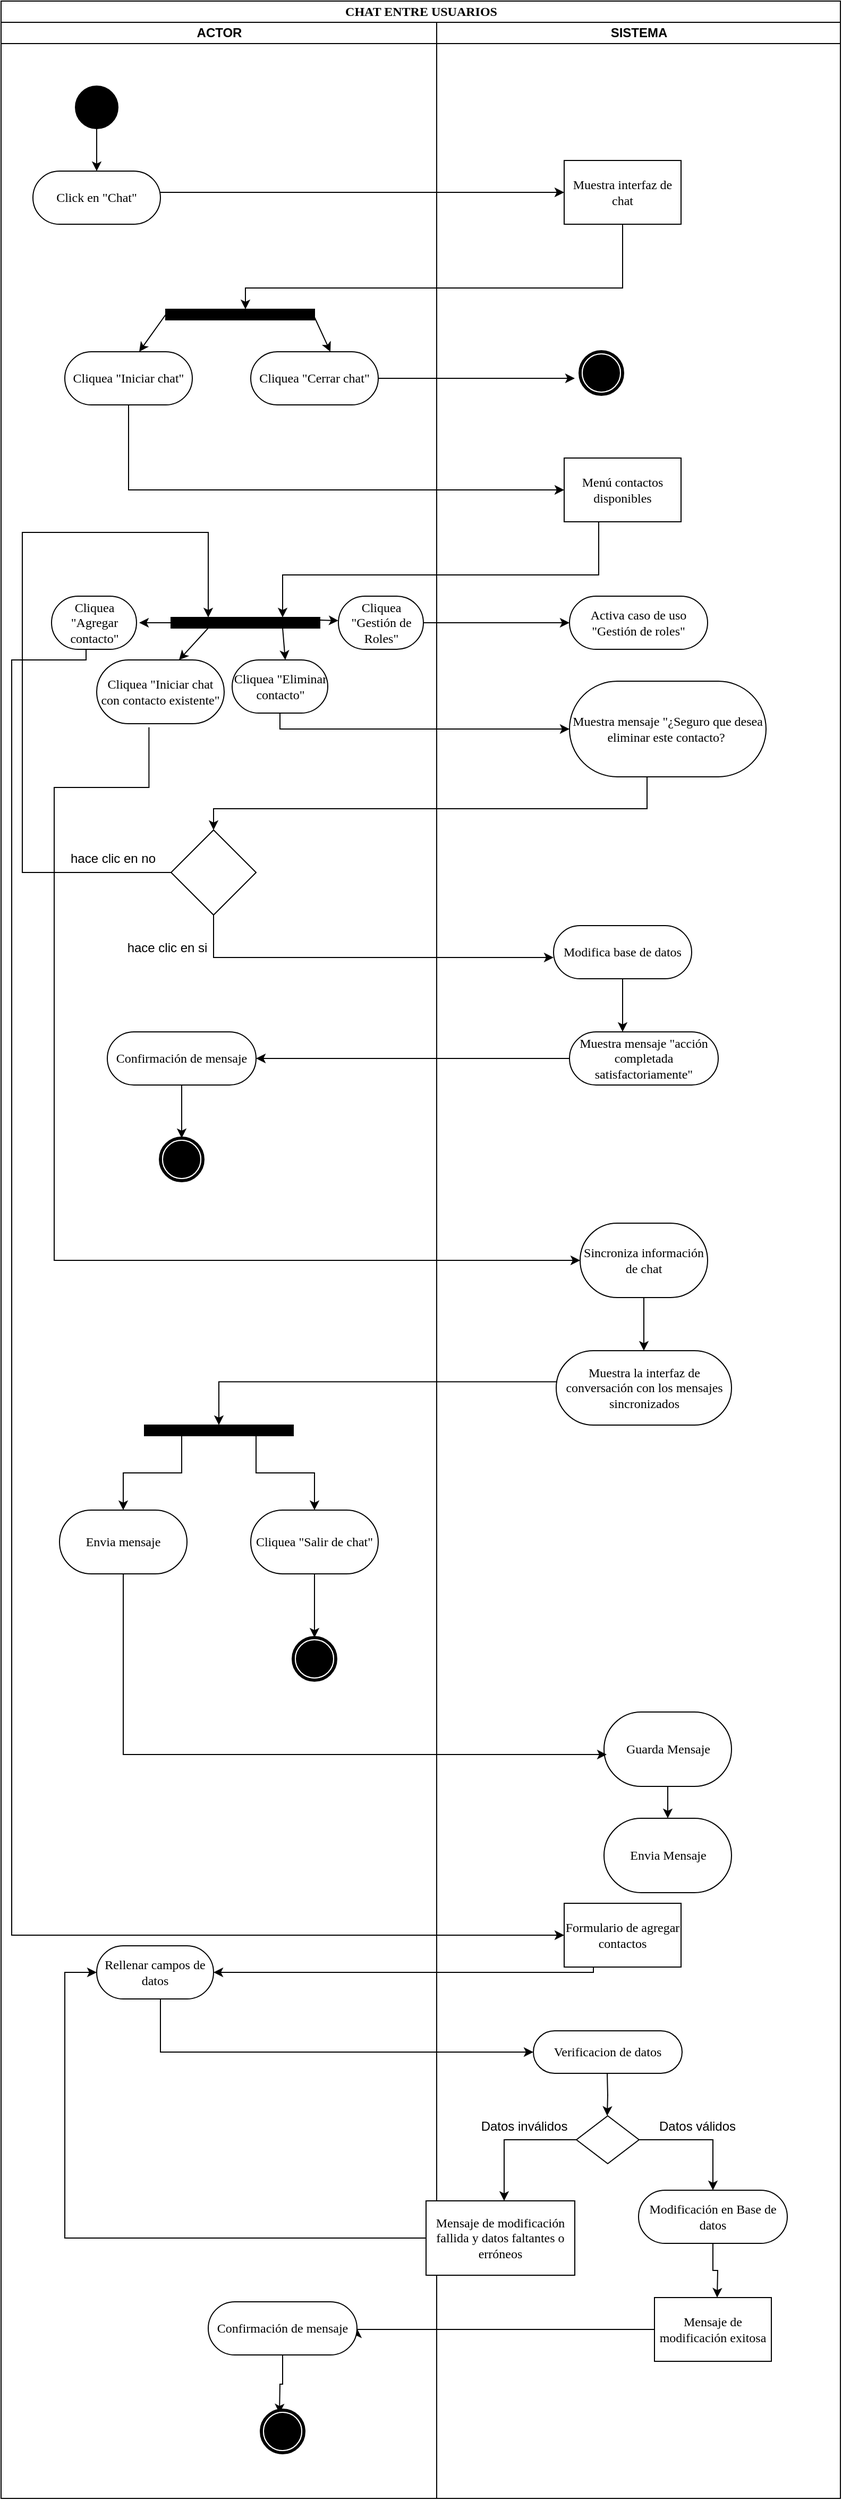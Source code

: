 <mxfile version="13.2.4" type="device"><diagram name="GU" id="0783ab3e-0a74-02c8-0abd-f7b4e66b4bec"><mxGraphModel dx="1182" dy="792" grid="1" gridSize="10" guides="1" tooltips="1" connect="1" arrows="1" fold="1" page="1" pageScale="1" pageWidth="850" pageHeight="1100" background="#ffffff" math="0" shadow="0"><root><mxCell id="0"/><mxCell id="1" parent="0"/><mxCell id="1c1d494c118603dd-1" value="CHAT ENTRE USUARIOS" style="swimlane;html=1;childLayout=stackLayout;startSize=20;rounded=0;shadow=0;comic=0;labelBackgroundColor=none;strokeWidth=1;fontFamily=Verdana;fontSize=12;align=center;" parent="1" vertex="1"><mxGeometry x="40" y="20" width="790" height="2350" as="geometry"/></mxCell><mxCell id="UD75knkwBjFGJXMuYrZk-16" style="edgeStyle=orthogonalEdgeStyle;rounded=0;orthogonalLoop=1;jettySize=auto;html=1;entryX=0.75;entryY=0;entryDx=0;entryDy=0;" parent="1c1d494c118603dd-1" target="UD75knkwBjFGJXMuYrZk-17" edge="1"><mxGeometry relative="1" as="geometry"><mxPoint x="217.5" y="580" as="targetPoint"/><mxPoint x="562.5" y="490" as="sourcePoint"/><Array as="points"><mxPoint x="563" y="540"/><mxPoint x="265" y="540"/></Array></mxGeometry></mxCell><mxCell id="1c1d494c118603dd-2" value="ACTOR" style="swimlane;html=1;startSize=20;" parent="1c1d494c118603dd-1" vertex="1"><mxGeometry y="20" width="410" height="2330" as="geometry"/></mxCell><mxCell id="UD75knkwBjFGJXMuYrZk-1" style="edgeStyle=orthogonalEdgeStyle;rounded=0;orthogonalLoop=1;jettySize=auto;html=1;entryX=0.5;entryY=0;entryDx=0;entryDy=0;" parent="1c1d494c118603dd-2" source="60571a20871a0731-4" target="60571a20871a0731-8" edge="1"><mxGeometry relative="1" as="geometry"/></mxCell><mxCell id="60571a20871a0731-4" value="" style="ellipse;whiteSpace=wrap;html=1;rounded=0;shadow=0;comic=0;labelBackgroundColor=none;strokeWidth=1;fillColor=#000000;fontFamily=Verdana;fontSize=12;align=center;" parent="1c1d494c118603dd-2" vertex="1"><mxGeometry x="70" y="60" width="40" height="40" as="geometry"/></mxCell><mxCell id="60571a20871a0731-8" value="Click en &quot;Chat&quot;" style="rounded=1;whiteSpace=wrap;html=1;shadow=0;comic=0;labelBackgroundColor=none;strokeWidth=1;fontFamily=Verdana;fontSize=12;align=center;arcSize=50;" parent="1c1d494c118603dd-2" vertex="1"><mxGeometry x="30" y="140" width="120" height="50" as="geometry"/></mxCell><mxCell id="27Tt0MbUw6HC33PXPwzt-55" value="Envia mensaje" style="rounded=1;whiteSpace=wrap;html=1;shadow=0;comic=0;labelBackgroundColor=none;strokeWidth=1;fontFamily=Verdana;fontSize=12;align=center;arcSize=50;" vertex="1" parent="1c1d494c118603dd-2"><mxGeometry x="55" y="1400" width="120" height="60" as="geometry"/></mxCell><mxCell id="27Tt0MbUw6HC33PXPwzt-57" style="edgeStyle=orthogonalEdgeStyle;rounded=0;orthogonalLoop=1;jettySize=auto;html=1;exitX=0.25;exitY=1;exitDx=0;exitDy=0;entryX=0.5;entryY=0;entryDx=0;entryDy=0;" edge="1" parent="1c1d494c118603dd-2" source="27Tt0MbUw6HC33PXPwzt-51" target="27Tt0MbUw6HC33PXPwzt-55"><mxGeometry relative="1" as="geometry"/></mxCell><mxCell id="27Tt0MbUw6HC33PXPwzt-58" style="edgeStyle=orthogonalEdgeStyle;rounded=0;orthogonalLoop=1;jettySize=auto;html=1;exitX=0.75;exitY=1;exitDx=0;exitDy=0;entryX=0.5;entryY=0;entryDx=0;entryDy=0;" edge="1" parent="1c1d494c118603dd-2" source="27Tt0MbUw6HC33PXPwzt-51" target="27Tt0MbUw6HC33PXPwzt-56"><mxGeometry relative="1" as="geometry"/></mxCell><mxCell id="27Tt0MbUw6HC33PXPwzt-51" value="" style="rounded=0;whiteSpace=wrap;html=1;fillColor=#000000;" vertex="1" parent="1c1d494c118603dd-2"><mxGeometry x="135" y="1320" width="140" height="10" as="geometry"/></mxCell><mxCell id="UD75knkwBjFGJXMuYrZk-31" value="" style="rhombus;whiteSpace=wrap;html=1;fillColor=#FFFFFF;" parent="1c1d494c118603dd-2" vertex="1"><mxGeometry x="160" y="760" width="80" height="80" as="geometry"/></mxCell><mxCell id="UD75knkwBjFGJXMuYrZk-7" value="" style="rounded=0;whiteSpace=wrap;html=1;fillColor=#000000;" parent="1c1d494c118603dd-2" vertex="1"><mxGeometry x="155" y="270" width="140" height="10" as="geometry"/></mxCell><mxCell id="UD75knkwBjFGJXMuYrZk-9" value="Cliquea &quot;Iniciar chat&quot;" style="rounded=1;whiteSpace=wrap;html=1;shadow=0;comic=0;labelBackgroundColor=none;strokeWidth=1;fontFamily=Verdana;fontSize=12;align=center;arcSize=50;" parent="1c1d494c118603dd-2" vertex="1"><mxGeometry x="60" y="310" width="120" height="50" as="geometry"/></mxCell><mxCell id="27Tt0MbUw6HC33PXPwzt-129" style="edgeStyle=orthogonalEdgeStyle;rounded=0;orthogonalLoop=1;jettySize=auto;html=1;entryX=0.5;entryY=0;entryDx=0;entryDy=0;exitX=0.5;exitY=1;exitDx=0;exitDy=0;" edge="1" parent="1c1d494c118603dd-2" source="27Tt0MbUw6HC33PXPwzt-116"><mxGeometry relative="1" as="geometry"><mxPoint x="262" y="2210" as="sourcePoint"/><mxPoint x="262" y="2250" as="targetPoint"/></mxGeometry></mxCell><mxCell id="27Tt0MbUw6HC33PXPwzt-59" value="" style="shape=mxgraph.bpmn.shape;html=1;verticalLabelPosition=bottom;labelBackgroundColor=#ffffff;verticalAlign=top;perimeter=ellipsePerimeter;outline=end;symbol=terminate;rounded=0;shadow=0;comic=0;strokeWidth=1;fontFamily=Verdana;fontSize=12;align=center;" vertex="1" parent="1c1d494c118603dd-2"><mxGeometry x="275" y="1520" width="40" height="40" as="geometry"/></mxCell><mxCell id="27Tt0MbUw6HC33PXPwzt-60" style="edgeStyle=orthogonalEdgeStyle;rounded=0;orthogonalLoop=1;jettySize=auto;html=1;exitX=0.5;exitY=1;exitDx=0;exitDy=0;" edge="1" parent="1c1d494c118603dd-2" source="27Tt0MbUw6HC33PXPwzt-56" target="27Tt0MbUw6HC33PXPwzt-59"><mxGeometry relative="1" as="geometry"/></mxCell><mxCell id="27Tt0MbUw6HC33PXPwzt-56" value="Cliquea &quot;Salir de chat&quot;" style="rounded=1;whiteSpace=wrap;html=1;shadow=0;comic=0;labelBackgroundColor=none;strokeWidth=1;fontFamily=Verdana;fontSize=12;align=center;arcSize=50;" vertex="1" parent="1c1d494c118603dd-2"><mxGeometry x="235" y="1400" width="120" height="60" as="geometry"/></mxCell><mxCell id="UD75knkwBjFGJXMuYrZk-11" value="Cliquea &quot;Cerrar chat&quot;" style="rounded=1;whiteSpace=wrap;html=1;shadow=0;comic=0;labelBackgroundColor=none;strokeWidth=1;fontFamily=Verdana;fontSize=12;align=center;arcSize=50;" parent="1c1d494c118603dd-2" vertex="1"><mxGeometry x="235" y="310" width="120" height="50" as="geometry"/></mxCell><mxCell id="UD75knkwBjFGJXMuYrZk-17" value="" style="rounded=0;whiteSpace=wrap;html=1;fillColor=#000000;" parent="1c1d494c118603dd-2" vertex="1"><mxGeometry x="160" y="560" width="140" height="10" as="geometry"/></mxCell><mxCell id="UD75knkwBjFGJXMuYrZk-19" value="Cliquea &quot;Agregar contacto&quot;" style="rounded=1;whiteSpace=wrap;html=1;shadow=0;comic=0;labelBackgroundColor=none;strokeWidth=1;fontFamily=Verdana;fontSize=12;align=center;arcSize=50;" parent="1c1d494c118603dd-2" vertex="1"><mxGeometry x="47.5" y="540" width="80" height="50" as="geometry"/></mxCell><mxCell id="UD75knkwBjFGJXMuYrZk-21" value="Cliquea &quot;Iniciar chat con contacto existente&quot;" style="rounded=1;whiteSpace=wrap;html=1;shadow=0;comic=0;labelBackgroundColor=none;strokeWidth=1;fontFamily=Verdana;fontSize=12;align=center;arcSize=50;" parent="1c1d494c118603dd-2" vertex="1"><mxGeometry x="90" y="600" width="120" height="60" as="geometry"/></mxCell><mxCell id="UD75knkwBjFGJXMuYrZk-23" value="Cliquea &quot;Eliminar contacto&quot;" style="rounded=1;whiteSpace=wrap;html=1;shadow=0;comic=0;labelBackgroundColor=none;strokeWidth=1;fontFamily=Verdana;fontSize=12;align=center;arcSize=50;" parent="1c1d494c118603dd-2" vertex="1"><mxGeometry x="217.5" y="600" width="90" height="50" as="geometry"/></mxCell><mxCell id="UD75knkwBjFGJXMuYrZk-25" value="Cliquea &quot;Gestión de Roles&quot;" style="rounded=1;whiteSpace=wrap;html=1;shadow=0;comic=0;labelBackgroundColor=none;strokeWidth=1;fontFamily=Verdana;fontSize=12;align=center;arcSize=50;" parent="1c1d494c118603dd-2" vertex="1"><mxGeometry x="317.5" y="540" width="80" height="50" as="geometry"/></mxCell><mxCell id="UD75knkwBjFGJXMuYrZk-36" style="edgeStyle=orthogonalEdgeStyle;rounded=0;orthogonalLoop=1;jettySize=auto;html=1;exitX=0;exitY=0.5;exitDx=0;exitDy=0;entryX=0.25;entryY=0;entryDx=0;entryDy=0;" parent="1c1d494c118603dd-2" source="UD75knkwBjFGJXMuYrZk-31" target="UD75knkwBjFGJXMuYrZk-17" edge="1"><mxGeometry relative="1" as="geometry"><mxPoint x="177.5" y="800" as="sourcePoint"/><Array as="points"><mxPoint x="20" y="800"/><mxPoint x="20" y="480"/><mxPoint x="195" y="480"/></Array></mxGeometry></mxCell><mxCell id="UD75knkwBjFGJXMuYrZk-34" value="hace clic en no" style="text;html=1;align=center;verticalAlign=middle;resizable=0;points=[];autosize=1;" parent="1c1d494c118603dd-2" vertex="1"><mxGeometry x="55" y="777" width="100" height="20" as="geometry"/></mxCell><mxCell id="UD75knkwBjFGJXMuYrZk-45" value="Confirmación de mensaje" style="rounded=1;whiteSpace=wrap;html=1;shadow=0;comic=0;labelBackgroundColor=none;strokeWidth=1;fontFamily=Verdana;fontSize=12;align=center;arcSize=50;" parent="1c1d494c118603dd-2" vertex="1"><mxGeometry x="100" y="950" width="140" height="50" as="geometry"/></mxCell><mxCell id="UD75knkwBjFGJXMuYrZk-100" value="" style="shape=mxgraph.bpmn.shape;html=1;verticalLabelPosition=bottom;labelBackgroundColor=#ffffff;verticalAlign=top;perimeter=ellipsePerimeter;outline=end;symbol=terminate;rounded=0;shadow=0;comic=0;strokeWidth=1;fontFamily=Verdana;fontSize=12;align=center;" parent="1c1d494c118603dd-2" vertex="1"><mxGeometry x="150" y="1050" width="40" height="40" as="geometry"/></mxCell><mxCell id="UD75knkwBjFGJXMuYrZk-26" style="edgeStyle=orthogonalEdgeStyle;rounded=0;orthogonalLoop=1;jettySize=auto;html=1;exitX=1;exitY=0.5;exitDx=0;exitDy=0;entryX=0;entryY=0.5;entryDx=0;entryDy=0;" parent="1c1d494c118603dd-1" source="UD75knkwBjFGJXMuYrZk-25" target="UD75knkwBjFGJXMuYrZk-27" edge="1"><mxGeometry relative="1" as="geometry"><mxPoint x="560" y="585" as="targetPoint"/></mxGeometry></mxCell><mxCell id="UD75knkwBjFGJXMuYrZk-14" style="edgeStyle=orthogonalEdgeStyle;rounded=0;orthogonalLoop=1;jettySize=auto;html=1;entryX=0;entryY=0.5;entryDx=0;entryDy=0;" parent="1c1d494c118603dd-1" source="UD75knkwBjFGJXMuYrZk-9" target="UD75knkwBjFGJXMuYrZk-15" edge="1"><mxGeometry relative="1" as="geometry"><mxPoint x="490" y="460" as="targetPoint"/><Array as="points"><mxPoint x="120" y="460"/></Array></mxGeometry></mxCell><mxCell id="UD75knkwBjFGJXMuYrZk-2" style="edgeStyle=orthogonalEdgeStyle;rounded=0;orthogonalLoop=1;jettySize=auto;html=1;entryX=0;entryY=0.5;entryDx=0;entryDy=0;" parent="1c1d494c118603dd-1" source="60571a20871a0731-8" target="UD75knkwBjFGJXMuYrZk-4" edge="1"><mxGeometry relative="1" as="geometry"><mxPoint x="490" y="185" as="targetPoint"/><Array as="points"><mxPoint x="240" y="180"/><mxPoint x="240" y="180"/></Array></mxGeometry></mxCell><mxCell id="UD75knkwBjFGJXMuYrZk-28" style="edgeStyle=orthogonalEdgeStyle;rounded=0;orthogonalLoop=1;jettySize=auto;html=1;" parent="1c1d494c118603dd-1" source="UD75knkwBjFGJXMuYrZk-23" target="UD75knkwBjFGJXMuYrZk-29" edge="1"><mxGeometry relative="1" as="geometry"><mxPoint x="520" y="660" as="targetPoint"/><Array as="points"><mxPoint x="263" y="685"/></Array></mxGeometry></mxCell><mxCell id="1c1d494c118603dd-4" value="SISTEMA" style="swimlane;html=1;startSize=20;" parent="1c1d494c118603dd-1" vertex="1"><mxGeometry x="410" y="20" width="380" height="2330" as="geometry"/></mxCell><mxCell id="27Tt0MbUw6HC33PXPwzt-111" style="edgeStyle=orthogonalEdgeStyle;rounded=0;orthogonalLoop=1;jettySize=auto;html=1;exitX=0;exitY=0.5;exitDx=0;exitDy=0;entryX=0;entryY=0.5;entryDx=0;entryDy=0;" edge="1" parent="1c1d494c118603dd-4" source="27Tt0MbUw6HC33PXPwzt-117" target="27Tt0MbUw6HC33PXPwzt-114"><mxGeometry relative="1" as="geometry"><mxPoint x="-350" y="1970" as="targetPoint"/><Array as="points"><mxPoint x="-350" y="2085"/><mxPoint x="-350" y="1835"/></Array></mxGeometry></mxCell><mxCell id="27Tt0MbUw6HC33PXPwzt-112" style="edgeStyle=orthogonalEdgeStyle;rounded=0;orthogonalLoop=1;jettySize=auto;html=1;exitX=0.5;exitY=1;exitDx=0;exitDy=0;entryX=0;entryY=0.5;entryDx=0;entryDy=0;" edge="1" parent="1c1d494c118603dd-4" source="27Tt0MbUw6HC33PXPwzt-114" target="27Tt0MbUw6HC33PXPwzt-120"><mxGeometry relative="1" as="geometry"><mxPoint x="50" y="1910" as="targetPoint"/><Array as="points"><mxPoint x="-260" y="1910"/></Array></mxGeometry></mxCell><mxCell id="27Tt0MbUw6HC33PXPwzt-113" style="edgeStyle=orthogonalEdgeStyle;rounded=0;orthogonalLoop=1;jettySize=auto;html=1;entryX=1;entryY=0.5;entryDx=0;entryDy=0;exitX=0.5;exitY=1;exitDx=0;exitDy=0;" edge="1" parent="1c1d494c118603dd-4" source="27Tt0MbUw6HC33PXPwzt-124" target="27Tt0MbUw6HC33PXPwzt-116"><mxGeometry relative="1" as="geometry"><Array as="points"><mxPoint x="260" y="2171"/><mxPoint x="-75" y="2171"/></Array></mxGeometry></mxCell><mxCell id="27Tt0MbUw6HC33PXPwzt-114" value="Rellenar campos de datos" style="rounded=1;whiteSpace=wrap;html=1;shadow=0;comic=0;labelBackgroundColor=none;strokeWidth=1;fontFamily=Verdana;fontSize=12;align=center;arcSize=50;" vertex="1" parent="1c1d494c118603dd-4"><mxGeometry x="-320" y="1810" width="110" height="50" as="geometry"/></mxCell><mxCell id="27Tt0MbUw6HC33PXPwzt-115" value="" style="shape=mxgraph.bpmn.shape;html=1;verticalLabelPosition=bottom;labelBackgroundColor=#ffffff;verticalAlign=top;perimeter=ellipsePerimeter;outline=end;symbol=terminate;rounded=0;shadow=0;comic=0;strokeWidth=1;fontFamily=Verdana;fontSize=12;align=center;" vertex="1" parent="1c1d494c118603dd-4"><mxGeometry x="-165" y="2247" width="40" height="40" as="geometry"/></mxCell><mxCell id="27Tt0MbUw6HC33PXPwzt-116" value="Confirmación de mensaje" style="rounded=1;whiteSpace=wrap;html=1;shadow=0;comic=0;labelBackgroundColor=none;strokeWidth=1;fontFamily=Verdana;fontSize=12;align=center;arcSize=50;" vertex="1" parent="1c1d494c118603dd-4"><mxGeometry x="-215" y="2145" width="140" height="50" as="geometry"/></mxCell><mxCell id="27Tt0MbUw6HC33PXPwzt-117" value="Mensaje de modificación fallida y datos faltantes o erróneos" style="rounded=0;whiteSpace=wrap;html=1;shadow=0;comic=0;labelBackgroundColor=none;strokeWidth=1;fontFamily=Verdana;fontSize=12;align=center;arcSize=50;" vertex="1" parent="1c1d494c118603dd-4"><mxGeometry x="-10" y="2050" width="140" height="70" as="geometry"/></mxCell><mxCell id="27Tt0MbUw6HC33PXPwzt-122" style="edgeStyle=orthogonalEdgeStyle;rounded=0;orthogonalLoop=1;jettySize=auto;html=1;entryX=0.5;entryY=0;entryDx=0;entryDy=0;" edge="1" parent="1c1d494c118603dd-4" source="27Tt0MbUw6HC33PXPwzt-119" target="27Tt0MbUw6HC33PXPwzt-123"><mxGeometry relative="1" as="geometry"><mxPoint x="-150" y="2040" as="targetPoint"/><Array as="points"><mxPoint x="260" y="1993"/></Array></mxGeometry></mxCell><mxCell id="27Tt0MbUw6HC33PXPwzt-126" style="edgeStyle=orthogonalEdgeStyle;rounded=0;orthogonalLoop=1;jettySize=auto;html=1;exitX=0;exitY=0.5;exitDx=0;exitDy=0;entryX=0.5;entryY=0;entryDx=0;entryDy=0;" edge="1" parent="1c1d494c118603dd-4"><mxGeometry relative="1" as="geometry"><mxPoint x="63.5" y="2050" as="targetPoint"/><Array as="points"><mxPoint x="63.5" y="1993"/></Array><mxPoint x="135" y="1992.5" as="sourcePoint"/></mxGeometry></mxCell><mxCell id="27Tt0MbUw6HC33PXPwzt-127" style="edgeStyle=orthogonalEdgeStyle;rounded=0;orthogonalLoop=1;jettySize=auto;html=1;entryX=0.5;entryY=0;entryDx=0;entryDy=0;" edge="1" parent="1c1d494c118603dd-4"><mxGeometry relative="1" as="geometry"><mxPoint x="160.5" y="1930" as="sourcePoint"/><mxPoint x="160.5" y="1970" as="targetPoint"/></mxGeometry></mxCell><mxCell id="27Tt0MbUw6HC33PXPwzt-124" value="Mensaje de modificación exitosa" style="rounded=0;whiteSpace=wrap;html=1;shadow=0;comic=0;labelBackgroundColor=none;strokeWidth=1;fontFamily=Verdana;fontSize=12;align=center;arcSize=50;" vertex="1" parent="1c1d494c118603dd-4"><mxGeometry x="205" y="2141" width="110" height="60" as="geometry"/></mxCell><mxCell id="27Tt0MbUw6HC33PXPwzt-123" value="Modificación en Base de datos" style="rounded=1;whiteSpace=wrap;html=1;shadow=0;comic=0;labelBackgroundColor=none;strokeWidth=1;fontFamily=Verdana;fontSize=12;align=center;arcSize=50;" vertex="1" parent="1c1d494c118603dd-4"><mxGeometry x="190" y="2040" width="140" height="50" as="geometry"/></mxCell><mxCell id="27Tt0MbUw6HC33PXPwzt-121" value="Datos válidos" style="text;html=1;align=center;verticalAlign=middle;resizable=0;points=[];autosize=1;" vertex="1" parent="1c1d494c118603dd-4"><mxGeometry x="200" y="1970" width="90" height="20" as="geometry"/></mxCell><mxCell id="27Tt0MbUw6HC33PXPwzt-120" value="Verificacion de datos" style="rounded=1;whiteSpace=wrap;html=1;shadow=0;comic=0;labelBackgroundColor=none;strokeWidth=1;fontFamily=Verdana;fontSize=12;align=center;arcSize=50;" vertex="1" parent="1c1d494c118603dd-4"><mxGeometry x="91" y="1890" width="140" height="40" as="geometry"/></mxCell><mxCell id="27Tt0MbUw6HC33PXPwzt-119" value="" style="rhombus;whiteSpace=wrap;html=1;fillColor=#FFFFFF;" vertex="1" parent="1c1d494c118603dd-4"><mxGeometry x="131.5" y="1970" width="59" height="45" as="geometry"/></mxCell><mxCell id="27Tt0MbUw6HC33PXPwzt-118" value="Datos inválidos" style="text;html=1;align=center;verticalAlign=middle;resizable=0;points=[];autosize=1;" vertex="1" parent="1c1d494c118603dd-4"><mxGeometry x="31.5" y="1970" width="100" height="20" as="geometry"/></mxCell><mxCell id="27Tt0MbUw6HC33PXPwzt-47" value="Muestra la interfaz de conversación con los mensajes sincronizados" style="rounded=1;whiteSpace=wrap;html=1;shadow=0;comic=0;labelBackgroundColor=none;strokeWidth=1;fontFamily=Verdana;fontSize=12;align=center;arcSize=50;" vertex="1" parent="1c1d494c118603dd-4"><mxGeometry x="112.5" y="1250" width="165" height="70" as="geometry"/></mxCell><mxCell id="UD75knkwBjFGJXMuYrZk-4" value="Muestra interfaz de chat" style="rounded=0;whiteSpace=wrap;html=1;shadow=0;comic=0;labelBackgroundColor=none;strokeWidth=1;fontFamily=Verdana;fontSize=12;align=center;arcSize=50;" parent="1c1d494c118603dd-4" vertex="1"><mxGeometry x="120" y="130" width="110" height="60" as="geometry"/></mxCell><mxCell id="UD75knkwBjFGJXMuYrZk-13" value="" style="shape=mxgraph.bpmn.shape;html=1;verticalLabelPosition=bottom;labelBackgroundColor=#ffffff;verticalAlign=top;perimeter=ellipsePerimeter;outline=end;symbol=terminate;rounded=0;shadow=0;comic=0;strokeWidth=1;fontFamily=Verdana;fontSize=12;align=center;" parent="1c1d494c118603dd-4" vertex="1"><mxGeometry x="135" y="310" width="40" height="40" as="geometry"/></mxCell><mxCell id="UD75knkwBjFGJXMuYrZk-15" value="Menú contactos disponibles" style="rounded=0;whiteSpace=wrap;html=1;shadow=0;comic=0;labelBackgroundColor=none;strokeWidth=1;fontFamily=Verdana;fontSize=12;align=center;arcSize=50;" parent="1c1d494c118603dd-4" vertex="1"><mxGeometry x="120" y="410" width="110" height="60" as="geometry"/></mxCell><mxCell id="UD75knkwBjFGJXMuYrZk-27" value="Activa caso de uso &quot;Gestión de roles&quot;" style="rounded=1;whiteSpace=wrap;html=1;shadow=0;comic=0;labelBackgroundColor=none;strokeWidth=1;fontFamily=Verdana;fontSize=12;align=center;arcSize=50;" parent="1c1d494c118603dd-4" vertex="1"><mxGeometry x="125" y="540" width="130" height="50" as="geometry"/></mxCell><mxCell id="27Tt0MbUw6HC33PXPwzt-24" value="Sincroniza información de chat" style="rounded=1;whiteSpace=wrap;html=1;shadow=0;comic=0;labelBackgroundColor=none;strokeWidth=1;fontFamily=Verdana;fontSize=12;align=center;arcSize=50;" vertex="1" parent="1c1d494c118603dd-4"><mxGeometry x="135" y="1130" width="120" height="70" as="geometry"/></mxCell><mxCell id="27Tt0MbUw6HC33PXPwzt-48" style="edgeStyle=orthogonalEdgeStyle;rounded=0;orthogonalLoop=1;jettySize=auto;html=1;" edge="1" parent="1c1d494c118603dd-4"><mxGeometry relative="1" as="geometry"><mxPoint x="195" y="1250" as="targetPoint"/><mxPoint x="195" y="1200" as="sourcePoint"/></mxGeometry></mxCell><mxCell id="27Tt0MbUw6HC33PXPwzt-125" style="edgeStyle=orthogonalEdgeStyle;rounded=0;orthogonalLoop=1;jettySize=auto;html=1;exitX=0.25;exitY=1;exitDx=0;exitDy=0;entryX=1;entryY=0.5;entryDx=0;entryDy=0;" edge="1" parent="1c1d494c118603dd-4" source="UD75knkwBjFGJXMuYrZk-74" target="27Tt0MbUw6HC33PXPwzt-114"><mxGeometry relative="1" as="geometry"><Array as="points"><mxPoint x="148" y="1835"/></Array></mxGeometry></mxCell><mxCell id="UD75knkwBjFGJXMuYrZk-74" value="Formulario de agregar contactos" style="rounded=0;whiteSpace=wrap;html=1;shadow=0;comic=0;labelBackgroundColor=none;strokeWidth=1;fontFamily=Verdana;fontSize=12;align=center;arcSize=50;" parent="1c1d494c118603dd-4" vertex="1"><mxGeometry x="120" y="1770" width="110" height="60" as="geometry"/></mxCell><mxCell id="27Tt0MbUw6HC33PXPwzt-65" value="" style="edgeStyle=orthogonalEdgeStyle;rounded=0;orthogonalLoop=1;jettySize=auto;html=1;" edge="1" parent="1c1d494c118603dd-4" source="27Tt0MbUw6HC33PXPwzt-62" target="27Tt0MbUw6HC33PXPwzt-64"><mxGeometry relative="1" as="geometry"/></mxCell><mxCell id="27Tt0MbUw6HC33PXPwzt-62" value="Guarda Mensaje" style="rounded=1;whiteSpace=wrap;html=1;shadow=0;comic=0;labelBackgroundColor=none;strokeWidth=1;fontFamily=Verdana;fontSize=12;align=center;arcSize=50;" vertex="1" parent="1c1d494c118603dd-4"><mxGeometry x="157.5" y="1590" width="120" height="70" as="geometry"/></mxCell><mxCell id="UD75knkwBjFGJXMuYrZk-29" value="Muestra mensaje &quot;¿Seguro que desea eliminar este contacto?&amp;nbsp;" style="rounded=1;whiteSpace=wrap;html=1;shadow=0;comic=0;labelBackgroundColor=none;strokeWidth=1;fontFamily=Verdana;fontSize=12;align=center;arcSize=50;" parent="1c1d494c118603dd-4" vertex="1"><mxGeometry x="125" y="620" width="185" height="90" as="geometry"/></mxCell><mxCell id="UD75knkwBjFGJXMuYrZk-38" value="Modifica base de datos" style="rounded=1;whiteSpace=wrap;html=1;shadow=0;comic=0;labelBackgroundColor=none;strokeWidth=1;fontFamily=Verdana;fontSize=12;align=center;arcSize=50;" parent="1c1d494c118603dd-4" vertex="1"><mxGeometry x="110" y="850" width="130" height="50" as="geometry"/></mxCell><mxCell id="UD75knkwBjFGJXMuYrZk-43" value="Muestra mensaje &quot;acción completada satisfactoriamente&quot;" style="rounded=1;whiteSpace=wrap;html=1;shadow=0;comic=0;labelBackgroundColor=none;strokeWidth=1;fontFamily=Verdana;fontSize=12;align=center;arcSize=50;" parent="1c1d494c118603dd-4" vertex="1"><mxGeometry x="125" y="950" width="140" height="50" as="geometry"/></mxCell><mxCell id="27Tt0MbUw6HC33PXPwzt-64" value="Envia Mensaje" style="rounded=1;whiteSpace=wrap;html=1;shadow=0;comic=0;labelBackgroundColor=none;strokeWidth=1;fontFamily=Verdana;fontSize=12;align=center;arcSize=50;" vertex="1" parent="1c1d494c118603dd-4"><mxGeometry x="157.5" y="1690" width="120" height="70" as="geometry"/></mxCell><mxCell id="27Tt0MbUw6HC33PXPwzt-128" style="edgeStyle=orthogonalEdgeStyle;rounded=0;orthogonalLoop=1;jettySize=auto;html=1;entryX=0.5;entryY=0;entryDx=0;entryDy=0;exitX=0.5;exitY=1;exitDx=0;exitDy=0;" edge="1" parent="1c1d494c118603dd-4" source="27Tt0MbUw6HC33PXPwzt-123"><mxGeometry relative="1" as="geometry"><mxPoint x="264" y="2101" as="sourcePoint"/><mxPoint x="264" y="2141" as="targetPoint"/></mxGeometry></mxCell><mxCell id="27Tt0MbUw6HC33PXPwzt-49" style="edgeStyle=orthogonalEdgeStyle;rounded=0;orthogonalLoop=1;jettySize=auto;html=1;exitX=0.41;exitY=1.056;exitDx=0;exitDy=0;exitPerimeter=0;entryX=0;entryY=0.5;entryDx=0;entryDy=0;" edge="1" parent="1c1d494c118603dd-1" source="UD75knkwBjFGJXMuYrZk-21" target="27Tt0MbUw6HC33PXPwzt-24"><mxGeometry relative="1" as="geometry"><mxPoint x="60" y="1180" as="targetPoint"/><mxPoint x="140" y="690" as="sourcePoint"/><Array as="points"><mxPoint x="139" y="740"/><mxPoint x="50" y="740"/><mxPoint x="50" y="1185"/></Array></mxGeometry></mxCell><mxCell id="27Tt0MbUw6HC33PXPwzt-53" style="edgeStyle=orthogonalEdgeStyle;rounded=0;orthogonalLoop=1;jettySize=auto;html=1;exitX=0.005;exitY=0.417;exitDx=0;exitDy=0;exitPerimeter=0;entryX=0.5;entryY=0;entryDx=0;entryDy=0;" edge="1" parent="1c1d494c118603dd-1" source="27Tt0MbUw6HC33PXPwzt-47" target="27Tt0MbUw6HC33PXPwzt-51"><mxGeometry relative="1" as="geometry"><mxPoint x="220" y="1300" as="targetPoint"/><mxPoint x="515" y="1300" as="sourcePoint"/></mxGeometry></mxCell><mxCell id="UD75knkwBjFGJXMuYrZk-5" style="edgeStyle=orthogonalEdgeStyle;rounded=0;orthogonalLoop=1;jettySize=auto;html=1;" parent="1" source="UD75knkwBjFGJXMuYrZk-4" edge="1"><mxGeometry relative="1" as="geometry"><mxPoint x="270" y="310" as="targetPoint"/><Array as="points"><mxPoint x="625" y="290"/><mxPoint x="270" y="290"/></Array></mxGeometry></mxCell><mxCell id="UD75knkwBjFGJXMuYrZk-8" style="rounded=0;orthogonalLoop=1;jettySize=auto;html=1;exitX=0;exitY=0.5;exitDx=0;exitDy=0;" parent="1" source="UD75knkwBjFGJXMuYrZk-7" edge="1"><mxGeometry relative="1" as="geometry"><mxPoint x="170" y="350" as="targetPoint"/></mxGeometry></mxCell><mxCell id="UD75knkwBjFGJXMuYrZk-10" style="edgeStyle=none;rounded=0;orthogonalLoop=1;jettySize=auto;html=1;exitX=1;exitY=0.75;exitDx=0;exitDy=0;" parent="1" source="UD75knkwBjFGJXMuYrZk-7" edge="1"><mxGeometry relative="1" as="geometry"><mxPoint x="350" y="350" as="targetPoint"/></mxGeometry></mxCell><mxCell id="UD75knkwBjFGJXMuYrZk-12" style="edgeStyle=none;rounded=0;orthogonalLoop=1;jettySize=auto;html=1;" parent="1" source="UD75knkwBjFGJXMuYrZk-11" edge="1"><mxGeometry relative="1" as="geometry"><mxPoint x="580" y="375" as="targetPoint"/></mxGeometry></mxCell><mxCell id="UD75knkwBjFGJXMuYrZk-18" style="rounded=0;orthogonalLoop=1;jettySize=auto;html=1;exitX=0;exitY=0.5;exitDx=0;exitDy=0;" parent="1" source="UD75knkwBjFGJXMuYrZk-17" edge="1"><mxGeometry relative="1" as="geometry"><mxPoint x="170" y="605" as="targetPoint"/></mxGeometry></mxCell><mxCell id="UD75knkwBjFGJXMuYrZk-20" style="edgeStyle=none;rounded=0;orthogonalLoop=1;jettySize=auto;html=1;exitX=0.25;exitY=1;exitDx=0;exitDy=0;" parent="1" source="UD75knkwBjFGJXMuYrZk-17" edge="1"><mxGeometry relative="1" as="geometry"><mxPoint x="207.5" y="640" as="targetPoint"/></mxGeometry></mxCell><mxCell id="UD75knkwBjFGJXMuYrZk-22" style="edgeStyle=none;rounded=0;orthogonalLoop=1;jettySize=auto;html=1;exitX=0.75;exitY=1;exitDx=0;exitDy=0;" parent="1" source="UD75knkwBjFGJXMuYrZk-17" edge="1"><mxGeometry relative="1" as="geometry"><mxPoint x="307.5" y="640" as="targetPoint"/></mxGeometry></mxCell><mxCell id="UD75knkwBjFGJXMuYrZk-24" style="edgeStyle=none;rounded=0;orthogonalLoop=1;jettySize=auto;html=1;exitX=1;exitY=0.25;exitDx=0;exitDy=0;" parent="1" source="UD75knkwBjFGJXMuYrZk-17" edge="1"><mxGeometry relative="1" as="geometry"><mxPoint x="357.5" y="603" as="targetPoint"/></mxGeometry></mxCell><mxCell id="UD75knkwBjFGJXMuYrZk-30" style="edgeStyle=orthogonalEdgeStyle;rounded=0;orthogonalLoop=1;jettySize=auto;html=1;" parent="1" source="UD75knkwBjFGJXMuYrZk-29" edge="1"><mxGeometry relative="1" as="geometry"><mxPoint x="240" y="800" as="targetPoint"/><Array as="points"><mxPoint x="648" y="780"/><mxPoint x="240" y="780"/></Array></mxGeometry></mxCell><mxCell id="UD75knkwBjFGJXMuYrZk-32" style="edgeStyle=orthogonalEdgeStyle;rounded=0;orthogonalLoop=1;jettySize=auto;html=1;" parent="1" source="UD75knkwBjFGJXMuYrZk-31" edge="1"><mxGeometry relative="1" as="geometry"><mxPoint x="560" y="920" as="targetPoint"/><Array as="points"><mxPoint x="240" y="920"/></Array></mxGeometry></mxCell><mxCell id="UD75knkwBjFGJXMuYrZk-35" value="hace clic en si" style="text;html=1;align=center;verticalAlign=middle;resizable=0;points=[];autosize=1;" parent="1" vertex="1"><mxGeometry x="151" y="901" width="90" height="20" as="geometry"/></mxCell><mxCell id="UD75knkwBjFGJXMuYrZk-39" style="edgeStyle=orthogonalEdgeStyle;rounded=0;orthogonalLoop=1;jettySize=auto;html=1;" parent="1" source="UD75knkwBjFGJXMuYrZk-38" edge="1"><mxGeometry relative="1" as="geometry"><mxPoint x="625" y="990" as="targetPoint"/></mxGeometry></mxCell><mxCell id="UD75knkwBjFGJXMuYrZk-44" style="edgeStyle=orthogonalEdgeStyle;rounded=0;orthogonalLoop=1;jettySize=auto;html=1;exitX=0;exitY=0.5;exitDx=0;exitDy=0;" parent="1" source="UD75knkwBjFGJXMuYrZk-43" edge="1"><mxGeometry relative="1" as="geometry"><mxPoint x="280" y="1015" as="targetPoint"/></mxGeometry></mxCell><mxCell id="UD75knkwBjFGJXMuYrZk-73" style="edgeStyle=orthogonalEdgeStyle;rounded=0;orthogonalLoop=1;jettySize=auto;html=1;entryX=0;entryY=0.5;entryDx=0;entryDy=0;" parent="1" edge="1" target="UD75knkwBjFGJXMuYrZk-74"><mxGeometry relative="1" as="geometry"><mxPoint x="560" y="1780" as="targetPoint"/><mxPoint x="120" y="630" as="sourcePoint"/><Array as="points"><mxPoint x="120" y="640"/><mxPoint x="50" y="640"/><mxPoint x="50" y="1840"/></Array></mxGeometry></mxCell><mxCell id="UD75knkwBjFGJXMuYrZk-99" style="edgeStyle=orthogonalEdgeStyle;rounded=0;orthogonalLoop=1;jettySize=auto;html=1;" parent="1" source="UD75knkwBjFGJXMuYrZk-45" edge="1"><mxGeometry relative="1" as="geometry"><mxPoint x="210" y="1090" as="targetPoint"/></mxGeometry></mxCell><mxCell id="27Tt0MbUw6HC33PXPwzt-61" style="edgeStyle=orthogonalEdgeStyle;rounded=0;orthogonalLoop=1;jettySize=auto;html=1;exitX=0.5;exitY=1;exitDx=0;exitDy=0;" edge="1" parent="1" source="27Tt0MbUw6HC33PXPwzt-55"><mxGeometry relative="1" as="geometry"><mxPoint x="610" y="1670" as="targetPoint"/><Array as="points"><mxPoint x="155" y="1670"/></Array></mxGeometry></mxCell></root></mxGraphModel></diagram></mxfile>
